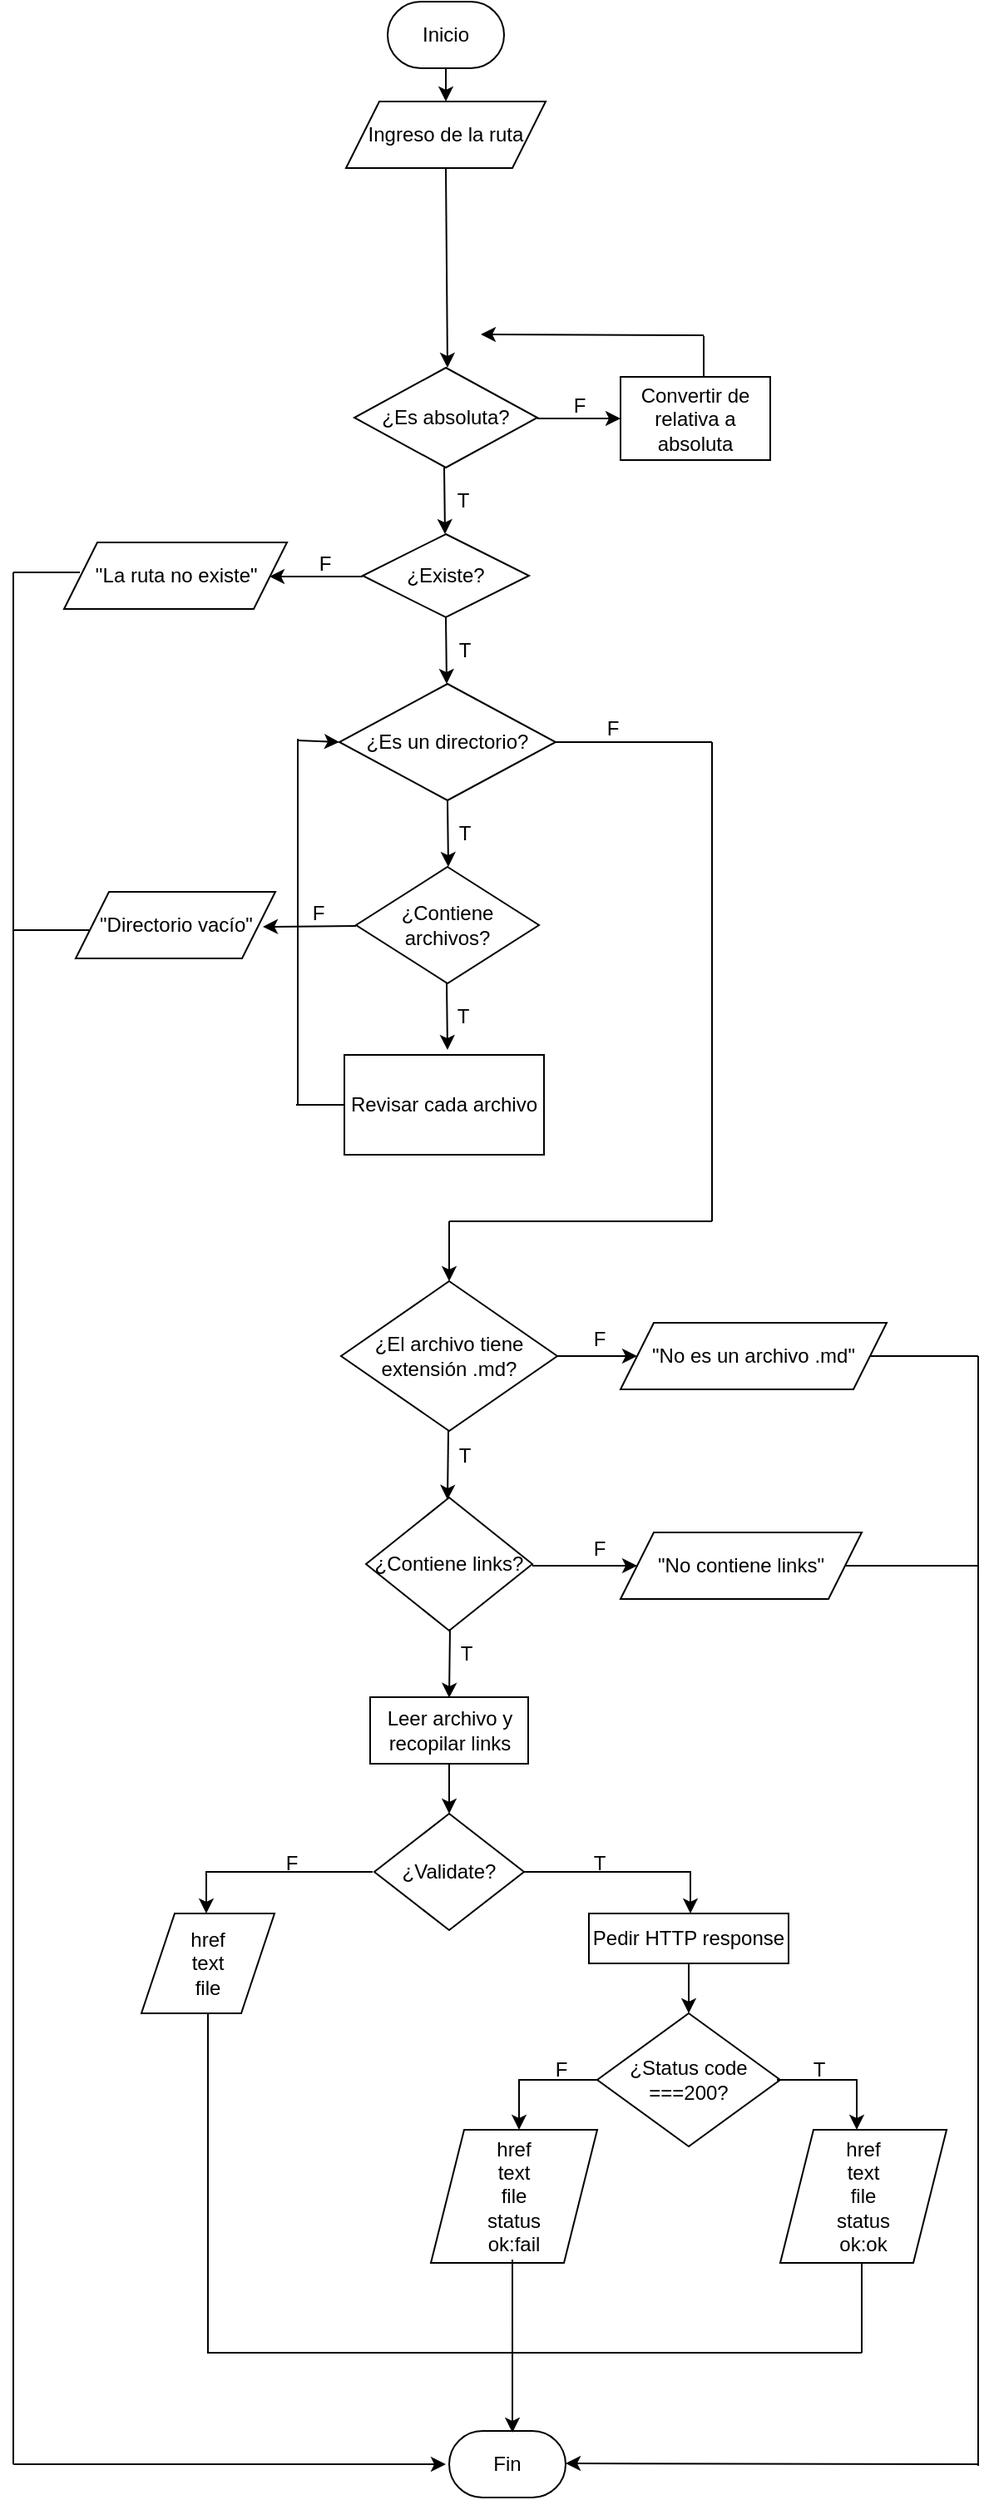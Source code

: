 <mxfile>
    <diagram id="rV8p7l7vyI2J07nfw0vC" name="Page-1">
        <mxGraphModel dx="1028" dy="406" grid="1" gridSize="10" guides="1" tooltips="1" connect="1" arrows="1" fold="1" page="1" pageScale="1" pageWidth="800" pageHeight="1600" math="0" shadow="0">
            <root>
                <mxCell id="0"/>
                <mxCell id="1" parent="0"/>
                <mxCell id="oNDUNKLWCnJO6jfirvru-116" value="" style="group" parent="1" vertex="1" connectable="0">
                    <mxGeometry x="110" y="47" width="580" height="1500" as="geometry"/>
                </mxCell>
                <mxCell id="oNDUNKLWCnJO6jfirvru-41" value="Inicio" style="rounded=1;whiteSpace=wrap;html=1;arcSize=50;" parent="oNDUNKLWCnJO6jfirvru-116" vertex="1">
                    <mxGeometry x="225" width="70" height="40" as="geometry"/>
                </mxCell>
                <mxCell id="oNDUNKLWCnJO6jfirvru-42" value="Ingreso de la ruta" style="shape=parallelogram;perimeter=parallelogramPerimeter;whiteSpace=wrap;html=1;fixedSize=1;" parent="oNDUNKLWCnJO6jfirvru-116" vertex="1">
                    <mxGeometry x="200" y="60" width="120" height="40" as="geometry"/>
                </mxCell>
                <mxCell id="oNDUNKLWCnJO6jfirvru-43" value="" style="endArrow=classic;html=1;rounded=0;entryX=0.5;entryY=0;entryDx=0;entryDy=0;" parent="oNDUNKLWCnJO6jfirvru-116" target="oNDUNKLWCnJO6jfirvru-42" edge="1">
                    <mxGeometry width="50" height="50" relative="1" as="geometry">
                        <mxPoint x="260" y="40" as="sourcePoint"/>
                        <mxPoint x="310" y="-10" as="targetPoint"/>
                    </mxGeometry>
                </mxCell>
                <mxCell id="oNDUNKLWCnJO6jfirvru-47" value="" style="endArrow=classic;html=1;rounded=0;entryX=0.5;entryY=0;entryDx=0;entryDy=0;exitX=0.5;exitY=1;exitDx=0;exitDy=0;" parent="oNDUNKLWCnJO6jfirvru-116" source="oNDUNKLWCnJO6jfirvru-42" edge="1">
                    <mxGeometry width="50" height="50" relative="1" as="geometry">
                        <mxPoint x="260.5" y="180" as="sourcePoint"/>
                        <mxPoint x="261" y="220" as="targetPoint"/>
                    </mxGeometry>
                </mxCell>
                <mxCell id="oNDUNKLWCnJO6jfirvru-51" value="" style="endArrow=classic;html=1;rounded=0;" parent="oNDUNKLWCnJO6jfirvru-116" edge="1">
                    <mxGeometry width="50" height="50" relative="1" as="geometry">
                        <mxPoint x="259" y="280" as="sourcePoint"/>
                        <mxPoint x="259.5" y="320" as="targetPoint"/>
                    </mxGeometry>
                </mxCell>
                <mxCell id="oNDUNKLWCnJO6jfirvru-52" value="T" style="text;html=1;align=center;verticalAlign=middle;resizable=0;points=[];autosize=1;strokeColor=none;fillColor=none;" parent="oNDUNKLWCnJO6jfirvru-116" vertex="1">
                    <mxGeometry x="260" y="290" width="20" height="20" as="geometry"/>
                </mxCell>
                <mxCell id="oNDUNKLWCnJO6jfirvru-53" value="" style="endArrow=classic;html=1;rounded=0;entryX=0.5;entryY=0;entryDx=0;entryDy=0;" parent="oNDUNKLWCnJO6jfirvru-116" edge="1">
                    <mxGeometry width="50" height="50" relative="1" as="geometry">
                        <mxPoint x="260" y="370" as="sourcePoint"/>
                        <mxPoint x="260.5" y="410" as="targetPoint"/>
                    </mxGeometry>
                </mxCell>
                <mxCell id="oNDUNKLWCnJO6jfirvru-54" value="T" style="text;html=1;align=center;verticalAlign=middle;resizable=0;points=[];autosize=1;strokeColor=none;fillColor=none;" parent="oNDUNKLWCnJO6jfirvru-116" vertex="1">
                    <mxGeometry x="261" y="380" width="20" height="20" as="geometry"/>
                </mxCell>
                <mxCell id="oNDUNKLWCnJO6jfirvru-56" value="" style="endArrow=classic;html=1;rounded=0;" parent="oNDUNKLWCnJO6jfirvru-116" edge="1">
                    <mxGeometry width="50" height="50" relative="1" as="geometry">
                        <mxPoint x="315" y="250.5" as="sourcePoint"/>
                        <mxPoint x="365" y="250.5" as="targetPoint"/>
                    </mxGeometry>
                </mxCell>
                <mxCell id="oNDUNKLWCnJO6jfirvru-57" value="F" style="text;html=1;align=center;verticalAlign=middle;resizable=0;points=[];autosize=1;strokeColor=none;fillColor=none;" parent="oNDUNKLWCnJO6jfirvru-116" vertex="1">
                    <mxGeometry x="330" y="232.5" width="20" height="20" as="geometry"/>
                </mxCell>
                <mxCell id="oNDUNKLWCnJO6jfirvru-58" value="Convertir de relativa a absoluta" style="rounded=0;whiteSpace=wrap;html=1;" parent="oNDUNKLWCnJO6jfirvru-116" vertex="1">
                    <mxGeometry x="365" y="225.5" width="90" height="50" as="geometry"/>
                </mxCell>
                <mxCell id="oNDUNKLWCnJO6jfirvru-59" value="" style="endArrow=classic;html=1;rounded=0;" parent="oNDUNKLWCnJO6jfirvru-116" edge="1">
                    <mxGeometry width="50" height="50" relative="1" as="geometry">
                        <mxPoint x="415" y="200.5" as="sourcePoint"/>
                        <mxPoint x="281" y="200" as="targetPoint"/>
                    </mxGeometry>
                </mxCell>
                <mxCell id="oNDUNKLWCnJO6jfirvru-60" value="" style="endArrow=none;html=1;rounded=0;" parent="oNDUNKLWCnJO6jfirvru-116" edge="1">
                    <mxGeometry width="50" height="50" relative="1" as="geometry">
                        <mxPoint x="415" y="225" as="sourcePoint"/>
                        <mxPoint x="415" y="201" as="targetPoint"/>
                    </mxGeometry>
                </mxCell>
                <mxCell id="oNDUNKLWCnJO6jfirvru-61" value="" style="endArrow=classic;html=1;rounded=0;entryX=0.5;entryY=0;entryDx=0;entryDy=0;" parent="oNDUNKLWCnJO6jfirvru-116" edge="1">
                    <mxGeometry width="50" height="50" relative="1" as="geometry">
                        <mxPoint x="261" y="480" as="sourcePoint"/>
                        <mxPoint x="261.5" y="520" as="targetPoint"/>
                    </mxGeometry>
                </mxCell>
                <mxCell id="oNDUNKLWCnJO6jfirvru-62" value="T" style="text;html=1;align=center;verticalAlign=middle;resizable=0;points=[];autosize=1;strokeColor=none;fillColor=none;" parent="oNDUNKLWCnJO6jfirvru-116" vertex="1">
                    <mxGeometry x="261" y="490" width="20" height="20" as="geometry"/>
                </mxCell>
                <mxCell id="oNDUNKLWCnJO6jfirvru-64" value="¿Es absoluta?" style="rhombus;whiteSpace=wrap;html=1;" parent="oNDUNKLWCnJO6jfirvru-116" vertex="1">
                    <mxGeometry x="205" y="220" width="110" height="60" as="geometry"/>
                </mxCell>
                <mxCell id="oNDUNKLWCnJO6jfirvru-67" value="¿Existe?" style="rhombus;whiteSpace=wrap;html=1;" parent="oNDUNKLWCnJO6jfirvru-116" vertex="1">
                    <mxGeometry x="210" y="320" width="100" height="50" as="geometry"/>
                </mxCell>
                <mxCell id="oNDUNKLWCnJO6jfirvru-68" value="&lt;span&gt;¿Es un directorio?&lt;/span&gt;" style="rhombus;whiteSpace=wrap;html=1;" parent="oNDUNKLWCnJO6jfirvru-116" vertex="1">
                    <mxGeometry x="196" y="410" width="130" height="70" as="geometry"/>
                </mxCell>
                <mxCell id="oNDUNKLWCnJO6jfirvru-69" value="¿Contiene archivos?" style="rhombus;whiteSpace=wrap;html=1;" parent="oNDUNKLWCnJO6jfirvru-116" vertex="1">
                    <mxGeometry x="206" y="520" width="110" height="70" as="geometry"/>
                </mxCell>
                <mxCell id="oNDUNKLWCnJO6jfirvru-72" value="T" style="text;html=1;align=center;verticalAlign=middle;resizable=0;points=[];autosize=1;strokeColor=none;fillColor=none;" parent="oNDUNKLWCnJO6jfirvru-116" vertex="1">
                    <mxGeometry x="260" y="600" width="20" height="20" as="geometry"/>
                </mxCell>
                <mxCell id="oNDUNKLWCnJO6jfirvru-73" value="" style="endArrow=classic;html=1;rounded=0;entryX=0.5;entryY=0;entryDx=0;entryDy=0;" parent="oNDUNKLWCnJO6jfirvru-116" edge="1">
                    <mxGeometry width="50" height="50" relative="1" as="geometry">
                        <mxPoint x="260.5" y="590" as="sourcePoint"/>
                        <mxPoint x="261" y="630" as="targetPoint"/>
                    </mxGeometry>
                </mxCell>
                <mxCell id="oNDUNKLWCnJO6jfirvru-78" value="Fin" style="rounded=1;whiteSpace=wrap;html=1;arcSize=50;" parent="oNDUNKLWCnJO6jfirvru-116" vertex="1">
                    <mxGeometry x="262" y="1460" width="70" height="40" as="geometry"/>
                </mxCell>
                <mxCell id="oNDUNKLWCnJO6jfirvru-1" value="¿El archivo tiene extensión .md?" style="rhombus;whiteSpace=wrap;html=1;" parent="oNDUNKLWCnJO6jfirvru-116" vertex="1">
                    <mxGeometry x="197" y="769" width="130" height="90" as="geometry"/>
                </mxCell>
                <mxCell id="oNDUNKLWCnJO6jfirvru-2" value="" style="endArrow=classic;html=1;rounded=0;entryX=0.1;entryY=1.07;entryDx=0;entryDy=0;entryPerimeter=0;" parent="oNDUNKLWCnJO6jfirvru-116" edge="1">
                    <mxGeometry width="50" height="50" relative="1" as="geometry">
                        <mxPoint x="261.5" y="859" as="sourcePoint"/>
                        <mxPoint x="261" y="900.4" as="targetPoint"/>
                    </mxGeometry>
                </mxCell>
                <mxCell id="oNDUNKLWCnJO6jfirvru-4" value="T" style="text;html=1;align=center;verticalAlign=middle;resizable=0;points=[];autosize=1;strokeColor=none;fillColor=none;" parent="oNDUNKLWCnJO6jfirvru-116" vertex="1">
                    <mxGeometry x="261" y="864" width="20" height="20" as="geometry"/>
                </mxCell>
                <mxCell id="oNDUNKLWCnJO6jfirvru-7" value="¿Contiene links?" style="rhombus;whiteSpace=wrap;html=1;" parent="oNDUNKLWCnJO6jfirvru-116" vertex="1">
                    <mxGeometry x="212" y="899" width="100" height="80" as="geometry"/>
                </mxCell>
                <mxCell id="oNDUNKLWCnJO6jfirvru-8" value="" style="endArrow=classic;html=1;rounded=0;entryX=0.1;entryY=1.07;entryDx=0;entryDy=0;entryPerimeter=0;" parent="oNDUNKLWCnJO6jfirvru-116" edge="1">
                    <mxGeometry width="50" height="50" relative="1" as="geometry">
                        <mxPoint x="262.5" y="978" as="sourcePoint"/>
                        <mxPoint x="262" y="1019.4" as="targetPoint"/>
                    </mxGeometry>
                </mxCell>
                <mxCell id="oNDUNKLWCnJO6jfirvru-9" value="T" style="text;html=1;align=center;verticalAlign=middle;resizable=0;points=[];autosize=1;strokeColor=none;fillColor=none;" parent="oNDUNKLWCnJO6jfirvru-116" vertex="1">
                    <mxGeometry x="262" y="983" width="20" height="20" as="geometry"/>
                </mxCell>
                <mxCell id="oNDUNKLWCnJO6jfirvru-10" value="Leer archivo y recopilar links" style="rounded=0;whiteSpace=wrap;html=1;" parent="oNDUNKLWCnJO6jfirvru-116" vertex="1">
                    <mxGeometry x="214.5" y="1019" width="95" height="40" as="geometry"/>
                </mxCell>
                <mxCell id="oNDUNKLWCnJO6jfirvru-13" value="¿Validate?" style="rhombus;whiteSpace=wrap;html=1;" parent="oNDUNKLWCnJO6jfirvru-116" vertex="1">
                    <mxGeometry x="217" y="1089" width="90" height="70" as="geometry"/>
                </mxCell>
                <mxCell id="oNDUNKLWCnJO6jfirvru-15" style="edgeStyle=orthogonalEdgeStyle;rounded=0;orthogonalLoop=1;jettySize=auto;html=1;exitX=0.5;exitY=1;exitDx=0;exitDy=0;entryX=0.5;entryY=0;entryDx=0;entryDy=0;" parent="oNDUNKLWCnJO6jfirvru-116" source="oNDUNKLWCnJO6jfirvru-10" target="oNDUNKLWCnJO6jfirvru-13" edge="1">
                    <mxGeometry relative="1" as="geometry"/>
                </mxCell>
                <mxCell id="oNDUNKLWCnJO6jfirvru-17" value="" style="endArrow=classic;html=1;rounded=0;" parent="oNDUNKLWCnJO6jfirvru-116" edge="1">
                    <mxGeometry width="50" height="50" relative="1" as="geometry">
                        <mxPoint x="307" y="1124" as="sourcePoint"/>
                        <mxPoint x="407" y="1149" as="targetPoint"/>
                        <Array as="points">
                            <mxPoint x="407" y="1124"/>
                        </Array>
                    </mxGeometry>
                </mxCell>
                <mxCell id="oNDUNKLWCnJO6jfirvru-18" value="" style="endArrow=classic;html=1;rounded=0;" parent="oNDUNKLWCnJO6jfirvru-116" edge="1">
                    <mxGeometry width="50" height="50" relative="1" as="geometry">
                        <mxPoint x="216" y="1124" as="sourcePoint"/>
                        <mxPoint x="116" y="1149" as="targetPoint"/>
                        <Array as="points">
                            <mxPoint x="116" y="1124"/>
                        </Array>
                    </mxGeometry>
                </mxCell>
                <mxCell id="oNDUNKLWCnJO6jfirvru-19" value="href&lt;br&gt;text&lt;br&gt;file" style="shape=parallelogram;perimeter=parallelogramPerimeter;whiteSpace=wrap;html=1;fixedSize=1;" parent="oNDUNKLWCnJO6jfirvru-116" vertex="1">
                    <mxGeometry x="77" y="1149" width="80" height="60" as="geometry"/>
                </mxCell>
                <mxCell id="oNDUNKLWCnJO6jfirvru-20" value="Pedir HTTP response" style="rounded=0;whiteSpace=wrap;html=1;" parent="oNDUNKLWCnJO6jfirvru-116" vertex="1">
                    <mxGeometry x="346" y="1149" width="120" height="30" as="geometry"/>
                </mxCell>
                <mxCell id="oNDUNKLWCnJO6jfirvru-21" value="F" style="text;html=1;align=center;verticalAlign=middle;resizable=0;points=[];autosize=1;strokeColor=none;fillColor=none;" parent="oNDUNKLWCnJO6jfirvru-116" vertex="1">
                    <mxGeometry x="157" y="1109" width="20" height="20" as="geometry"/>
                </mxCell>
                <mxCell id="oNDUNKLWCnJO6jfirvru-22" value="T" style="text;html=1;align=center;verticalAlign=middle;resizable=0;points=[];autosize=1;strokeColor=none;fillColor=none;" parent="oNDUNKLWCnJO6jfirvru-116" vertex="1">
                    <mxGeometry x="342" y="1109" width="20" height="20" as="geometry"/>
                </mxCell>
                <mxCell id="oNDUNKLWCnJO6jfirvru-23" value="" style="endArrow=classic;html=1;rounded=0;exitX=0.5;exitY=1;exitDx=0;exitDy=0;" parent="oNDUNKLWCnJO6jfirvru-116" source="oNDUNKLWCnJO6jfirvru-20" edge="1">
                    <mxGeometry width="50" height="50" relative="1" as="geometry">
                        <mxPoint x="257" y="1339" as="sourcePoint"/>
                        <mxPoint x="406" y="1209" as="targetPoint"/>
                    </mxGeometry>
                </mxCell>
                <mxCell id="oNDUNKLWCnJO6jfirvru-24" value="¿Status code ===200?" style="rhombus;whiteSpace=wrap;html=1;" parent="oNDUNKLWCnJO6jfirvru-116" vertex="1">
                    <mxGeometry x="351" y="1209" width="110" height="80" as="geometry"/>
                </mxCell>
                <mxCell id="oNDUNKLWCnJO6jfirvru-25" value="" style="endArrow=classic;html=1;rounded=0;" parent="oNDUNKLWCnJO6jfirvru-116" edge="1">
                    <mxGeometry width="50" height="50" relative="1" as="geometry">
                        <mxPoint x="459" y="1249" as="sourcePoint"/>
                        <mxPoint x="507" y="1279" as="targetPoint"/>
                        <Array as="points">
                            <mxPoint x="507" y="1249"/>
                        </Array>
                    </mxGeometry>
                </mxCell>
                <mxCell id="oNDUNKLWCnJO6jfirvru-26" value="T" style="text;html=1;align=center;verticalAlign=middle;resizable=0;points=[];autosize=1;strokeColor=none;fillColor=none;" parent="oNDUNKLWCnJO6jfirvru-116" vertex="1">
                    <mxGeometry x="474" y="1233" width="20" height="20" as="geometry"/>
                </mxCell>
                <mxCell id="oNDUNKLWCnJO6jfirvru-27" value="" style="endArrow=classic;html=1;rounded=0;" parent="oNDUNKLWCnJO6jfirvru-116" edge="1">
                    <mxGeometry width="50" height="50" relative="1" as="geometry">
                        <mxPoint x="352" y="1249" as="sourcePoint"/>
                        <mxPoint x="304" y="1279" as="targetPoint"/>
                        <Array as="points">
                            <mxPoint x="304" y="1249"/>
                        </Array>
                    </mxGeometry>
                </mxCell>
                <mxCell id="oNDUNKLWCnJO6jfirvru-28" value="F" style="text;html=1;align=center;verticalAlign=middle;resizable=0;points=[];autosize=1;strokeColor=none;fillColor=none;flipH=1;" parent="oNDUNKLWCnJO6jfirvru-116" vertex="1">
                    <mxGeometry x="319" y="1233" width="20" height="20" as="geometry"/>
                </mxCell>
                <mxCell id="oNDUNKLWCnJO6jfirvru-29" value="href&lt;br&gt;text&lt;br&gt;file&lt;br&gt;status&lt;br&gt;ok:fail" style="shape=parallelogram;perimeter=parallelogramPerimeter;whiteSpace=wrap;html=1;fixedSize=1;" parent="oNDUNKLWCnJO6jfirvru-116" vertex="1">
                    <mxGeometry x="251" y="1279" width="100" height="80" as="geometry"/>
                </mxCell>
                <mxCell id="oNDUNKLWCnJO6jfirvru-30" value="href&lt;br&gt;text&lt;br&gt;file&lt;br&gt;status&lt;br&gt;ok:ok" style="shape=parallelogram;perimeter=parallelogramPerimeter;whiteSpace=wrap;html=1;fixedSize=1;" parent="oNDUNKLWCnJO6jfirvru-116" vertex="1">
                    <mxGeometry x="461" y="1279" width="100" height="80" as="geometry"/>
                </mxCell>
                <mxCell id="oNDUNKLWCnJO6jfirvru-83" value="" style="endArrow=none;html=1;rounded=0;" parent="oNDUNKLWCnJO6jfirvru-116" edge="1">
                    <mxGeometry width="50" height="50" relative="1" as="geometry">
                        <mxPoint x="580" y="1403" as="sourcePoint"/>
                        <mxPoint x="580" y="814" as="targetPoint"/>
                    </mxGeometry>
                </mxCell>
                <mxCell id="oNDUNKLWCnJO6jfirvru-87" value="" style="endArrow=none;html=1;rounded=0;" parent="oNDUNKLWCnJO6jfirvru-116" edge="1">
                    <mxGeometry width="50" height="50" relative="1" as="geometry">
                        <mxPoint x="326" y="445" as="sourcePoint"/>
                        <mxPoint x="420" y="445" as="targetPoint"/>
                    </mxGeometry>
                </mxCell>
                <mxCell id="oNDUNKLWCnJO6jfirvru-88" value="" style="endArrow=none;html=1;rounded=0;" parent="oNDUNKLWCnJO6jfirvru-116" edge="1">
                    <mxGeometry width="50" height="50" relative="1" as="geometry">
                        <mxPoint x="420" y="733" as="sourcePoint"/>
                        <mxPoint x="420" y="445" as="targetPoint"/>
                    </mxGeometry>
                </mxCell>
                <mxCell id="oNDUNKLWCnJO6jfirvru-90" value="F" style="text;html=1;align=center;verticalAlign=middle;resizable=0;points=[];autosize=1;strokeColor=none;fillColor=none;" parent="oNDUNKLWCnJO6jfirvru-116" vertex="1">
                    <mxGeometry x="350" y="427" width="20" height="20" as="geometry"/>
                </mxCell>
                <mxCell id="oNDUNKLWCnJO6jfirvru-97" value="" style="endArrow=classic;html=1;rounded=0;" parent="oNDUNKLWCnJO6jfirvru-116" edge="1">
                    <mxGeometry width="50" height="50" relative="1" as="geometry">
                        <mxPoint x="210" y="345.5" as="sourcePoint"/>
                        <mxPoint x="154" y="345.5" as="targetPoint"/>
                    </mxGeometry>
                </mxCell>
                <mxCell id="oNDUNKLWCnJO6jfirvru-98" value="''La ruta no existe&quot;" style="shape=parallelogram;perimeter=parallelogramPerimeter;whiteSpace=wrap;html=1;fixedSize=1;" parent="oNDUNKLWCnJO6jfirvru-116" vertex="1">
                    <mxGeometry x="30.5" y="325" width="134" height="40" as="geometry"/>
                </mxCell>
                <mxCell id="oNDUNKLWCnJO6jfirvru-100" value="" style="endArrow=classic;html=1;rounded=0;" parent="oNDUNKLWCnJO6jfirvru-116" edge="1">
                    <mxGeometry width="50" height="50" relative="1" as="geometry">
                        <mxPoint x="206" y="555.5" as="sourcePoint"/>
                        <mxPoint x="150" y="556" as="targetPoint"/>
                    </mxGeometry>
                </mxCell>
                <mxCell id="oNDUNKLWCnJO6jfirvru-101" value="&quot;Directorio vacío&quot;" style="shape=parallelogram;perimeter=parallelogramPerimeter;whiteSpace=wrap;html=1;fixedSize=1;" parent="oNDUNKLWCnJO6jfirvru-116" vertex="1">
                    <mxGeometry x="37.5" y="535" width="120" height="40" as="geometry"/>
                </mxCell>
                <mxCell id="oNDUNKLWCnJO6jfirvru-106" value="F" style="text;html=1;align=center;verticalAlign=middle;resizable=0;points=[];autosize=1;strokeColor=none;fillColor=none;" parent="oNDUNKLWCnJO6jfirvru-116" vertex="1">
                    <mxGeometry x="177" y="328" width="20" height="20" as="geometry"/>
                </mxCell>
                <mxCell id="oNDUNKLWCnJO6jfirvru-107" value="F" style="text;html=1;align=center;verticalAlign=middle;resizable=0;points=[];autosize=1;strokeColor=none;fillColor=none;" parent="oNDUNKLWCnJO6jfirvru-116" vertex="1">
                    <mxGeometry x="173" y="538" width="20" height="20" as="geometry"/>
                </mxCell>
                <mxCell id="oNDUNKLWCnJO6jfirvru-109" value="" style="endArrow=none;html=1;rounded=0;" parent="oNDUNKLWCnJO6jfirvru-116" edge="1">
                    <mxGeometry width="50" height="50" relative="1" as="geometry">
                        <mxPoint y="558" as="sourcePoint"/>
                        <mxPoint x="46" y="558" as="targetPoint"/>
                    </mxGeometry>
                </mxCell>
                <mxCell id="oNDUNKLWCnJO6jfirvru-112" value="" style="endArrow=none;html=1;rounded=0;" parent="oNDUNKLWCnJO6jfirvru-116" edge="1">
                    <mxGeometry width="50" height="50" relative="1" as="geometry">
                        <mxPoint y="343" as="sourcePoint"/>
                        <mxPoint x="40" y="343" as="targetPoint"/>
                    </mxGeometry>
                </mxCell>
                <mxCell id="oNDUNKLWCnJO6jfirvru-114" value="" style="endArrow=none;html=1;rounded=0;" parent="oNDUNKLWCnJO6jfirvru-116" edge="1">
                    <mxGeometry width="50" height="50" relative="1" as="geometry">
                        <mxPoint y="1480" as="sourcePoint"/>
                        <mxPoint y="343" as="targetPoint"/>
                    </mxGeometry>
                </mxCell>
                <mxCell id="oNDUNKLWCnJO6jfirvru-115" value="" style="endArrow=classic;html=1;rounded=0;" parent="oNDUNKLWCnJO6jfirvru-116" edge="1">
                    <mxGeometry width="50" height="50" relative="1" as="geometry">
                        <mxPoint y="1480" as="sourcePoint"/>
                        <mxPoint x="260" y="1480" as="targetPoint"/>
                    </mxGeometry>
                </mxCell>
                <mxCell id="D-CUwhxSs2Jubr51dQTb-1" value="Revisar cada archivo" style="rounded=0;whiteSpace=wrap;html=1;" parent="oNDUNKLWCnJO6jfirvru-116" vertex="1">
                    <mxGeometry x="199" y="633" width="120" height="60" as="geometry"/>
                </mxCell>
                <mxCell id="D-CUwhxSs2Jubr51dQTb-8" value="" style="endArrow=none;html=1;rounded=0;" parent="oNDUNKLWCnJO6jfirvru-116" edge="1">
                    <mxGeometry width="50" height="50" relative="1" as="geometry">
                        <mxPoint x="170" y="663" as="sourcePoint"/>
                        <mxPoint x="199" y="663" as="targetPoint"/>
                    </mxGeometry>
                </mxCell>
                <mxCell id="D-CUwhxSs2Jubr51dQTb-12" value="" style="endArrow=none;html=1;rounded=0;endSize=6;startSize=15;" parent="oNDUNKLWCnJO6jfirvru-116" edge="1">
                    <mxGeometry width="50" height="50" relative="1" as="geometry">
                        <mxPoint x="171" y="663" as="sourcePoint"/>
                        <mxPoint x="171" y="443" as="targetPoint"/>
                    </mxGeometry>
                </mxCell>
                <mxCell id="D-CUwhxSs2Jubr51dQTb-13" value="" style="endArrow=classic;html=1;rounded=0;entryX=0;entryY=0.5;entryDx=0;entryDy=0;" parent="oNDUNKLWCnJO6jfirvru-116" target="oNDUNKLWCnJO6jfirvru-68" edge="1">
                    <mxGeometry width="50" height="50" relative="1" as="geometry">
                        <mxPoint x="171" y="444" as="sourcePoint"/>
                        <mxPoint x="190" y="444" as="targetPoint"/>
                    </mxGeometry>
                </mxCell>
                <mxCell id="D-CUwhxSs2Jubr51dQTb-14" value="" style="endArrow=none;html=1;rounded=0;startSize=15;endSize=6;" parent="oNDUNKLWCnJO6jfirvru-116" edge="1">
                    <mxGeometry width="50" height="50" relative="1" as="geometry">
                        <mxPoint x="262" y="733" as="sourcePoint"/>
                        <mxPoint x="420" y="733" as="targetPoint"/>
                    </mxGeometry>
                </mxCell>
                <mxCell id="D-CUwhxSs2Jubr51dQTb-15" value="" style="endArrow=classic;html=1;rounded=0;startSize=15;endSize=6;" parent="oNDUNKLWCnJO6jfirvru-116" edge="1">
                    <mxGeometry width="50" height="50" relative="1" as="geometry">
                        <mxPoint x="262" y="733" as="sourcePoint"/>
                        <mxPoint x="262" y="769" as="targetPoint"/>
                    </mxGeometry>
                </mxCell>
                <mxCell id="D-CUwhxSs2Jubr51dQTb-17" value="" style="endArrow=none;html=1;rounded=0;startSize=15;endSize=6;" parent="oNDUNKLWCnJO6jfirvru-116" edge="1">
                    <mxGeometry width="50" height="50" relative="1" as="geometry">
                        <mxPoint x="580" y="1481" as="sourcePoint"/>
                        <mxPoint x="580" y="1403" as="targetPoint"/>
                    </mxGeometry>
                </mxCell>
                <mxCell id="D-CUwhxSs2Jubr51dQTb-18" value="" style="endArrow=classic;html=1;rounded=0;startSize=15;endSize=6;" parent="oNDUNKLWCnJO6jfirvru-116" edge="1">
                    <mxGeometry width="50" height="50" relative="1" as="geometry">
                        <mxPoint x="580" y="1480" as="sourcePoint"/>
                        <mxPoint x="332" y="1479.5" as="targetPoint"/>
                    </mxGeometry>
                </mxCell>
                <mxCell id="D-CUwhxSs2Jubr51dQTb-20" value="&quot;No es un archivo .md&quot;" style="shape=parallelogram;perimeter=parallelogramPerimeter;whiteSpace=wrap;html=1;fixedSize=1;" parent="oNDUNKLWCnJO6jfirvru-116" vertex="1">
                    <mxGeometry x="365" y="794" width="160" height="40" as="geometry"/>
                </mxCell>
                <mxCell id="D-CUwhxSs2Jubr51dQTb-21" value="&quot;No contiene links&quot;" style="shape=parallelogram;perimeter=parallelogramPerimeter;whiteSpace=wrap;html=1;fixedSize=1;" parent="oNDUNKLWCnJO6jfirvru-116" vertex="1">
                    <mxGeometry x="365" y="920" width="145" height="40" as="geometry"/>
                </mxCell>
                <mxCell id="D-CUwhxSs2Jubr51dQTb-23" value="F" style="text;html=1;align=center;verticalAlign=middle;resizable=0;points=[];autosize=1;strokeColor=none;fillColor=none;" parent="oNDUNKLWCnJO6jfirvru-116" vertex="1">
                    <mxGeometry x="342" y="794" width="20" height="20" as="geometry"/>
                </mxCell>
                <mxCell id="D-CUwhxSs2Jubr51dQTb-24" value="" style="endArrow=none;html=1;rounded=0;startSize=15;endSize=6;" parent="oNDUNKLWCnJO6jfirvru-116" edge="1">
                    <mxGeometry width="50" height="50" relative="1" as="geometry">
                        <mxPoint x="515" y="814" as="sourcePoint"/>
                        <mxPoint x="580" y="814" as="targetPoint"/>
                    </mxGeometry>
                </mxCell>
                <mxCell id="D-CUwhxSs2Jubr51dQTb-26" value="" style="endArrow=none;html=1;rounded=0;startSize=15;endSize=6;" parent="oNDUNKLWCnJO6jfirvru-116" edge="1">
                    <mxGeometry width="50" height="50" relative="1" as="geometry">
                        <mxPoint x="500" y="940" as="sourcePoint"/>
                        <mxPoint x="580" y="940" as="targetPoint"/>
                    </mxGeometry>
                </mxCell>
                <mxCell id="D-CUwhxSs2Jubr51dQTb-27" value="F" style="text;html=1;align=center;verticalAlign=middle;resizable=0;points=[];autosize=1;strokeColor=none;fillColor=none;" parent="oNDUNKLWCnJO6jfirvru-116" vertex="1">
                    <mxGeometry x="342" y="920" width="20" height="20" as="geometry"/>
                </mxCell>
                <mxCell id="D-CUwhxSs2Jubr51dQTb-28" value="" style="endArrow=classic;html=1;rounded=0;entryX=0;entryY=0.5;entryDx=0;entryDy=0;" parent="oNDUNKLWCnJO6jfirvru-116" target="D-CUwhxSs2Jubr51dQTb-21" edge="1">
                    <mxGeometry width="50" height="50" relative="1" as="geometry">
                        <mxPoint x="312" y="940" as="sourcePoint"/>
                        <mxPoint x="362" y="890" as="targetPoint"/>
                    </mxGeometry>
                </mxCell>
                <mxCell id="D-CUwhxSs2Jubr51dQTb-29" value="" style="endArrow=classic;html=1;rounded=0;entryX=0;entryY=0.5;entryDx=0;entryDy=0;" parent="oNDUNKLWCnJO6jfirvru-116" target="D-CUwhxSs2Jubr51dQTb-20" edge="1">
                    <mxGeometry width="50" height="50" relative="1" as="geometry">
                        <mxPoint x="327" y="814" as="sourcePoint"/>
                        <mxPoint x="370" y="814" as="targetPoint"/>
                    </mxGeometry>
                </mxCell>
                <mxCell id="D-CUwhxSs2Jubr51dQTb-30" value="" style="endArrow=none;html=1;rounded=0;" parent="oNDUNKLWCnJO6jfirvru-116" edge="1">
                    <mxGeometry width="50" height="50" relative="1" as="geometry">
                        <mxPoint x="117" y="1413" as="sourcePoint"/>
                        <mxPoint x="117" y="1209" as="targetPoint"/>
                    </mxGeometry>
                </mxCell>
                <mxCell id="D-CUwhxSs2Jubr51dQTb-31" value="" style="endArrow=none;html=1;rounded=0;" parent="oNDUNKLWCnJO6jfirvru-116" edge="1">
                    <mxGeometry width="50" height="50" relative="1" as="geometry">
                        <mxPoint x="116.5" y="1413" as="sourcePoint"/>
                        <mxPoint x="510" y="1413" as="targetPoint"/>
                    </mxGeometry>
                </mxCell>
                <mxCell id="D-CUwhxSs2Jubr51dQTb-33" value="" style="endArrow=classic;html=1;rounded=0;entryX=0.543;entryY=0.075;entryDx=0;entryDy=0;entryPerimeter=0;" parent="oNDUNKLWCnJO6jfirvru-116" edge="1">
                    <mxGeometry width="50" height="50" relative="1" as="geometry">
                        <mxPoint x="300" y="1357" as="sourcePoint"/>
                        <mxPoint x="300.01" y="1461" as="targetPoint"/>
                    </mxGeometry>
                </mxCell>
                <mxCell id="D-CUwhxSs2Jubr51dQTb-34" value="" style="endArrow=none;html=1;rounded=0;" parent="oNDUNKLWCnJO6jfirvru-116" edge="1">
                    <mxGeometry width="50" height="50" relative="1" as="geometry">
                        <mxPoint x="510" y="1413" as="sourcePoint"/>
                        <mxPoint x="510" y="1359" as="targetPoint"/>
                    </mxGeometry>
                </mxCell>
            </root>
        </mxGraphModel>
    </diagram>
</mxfile>